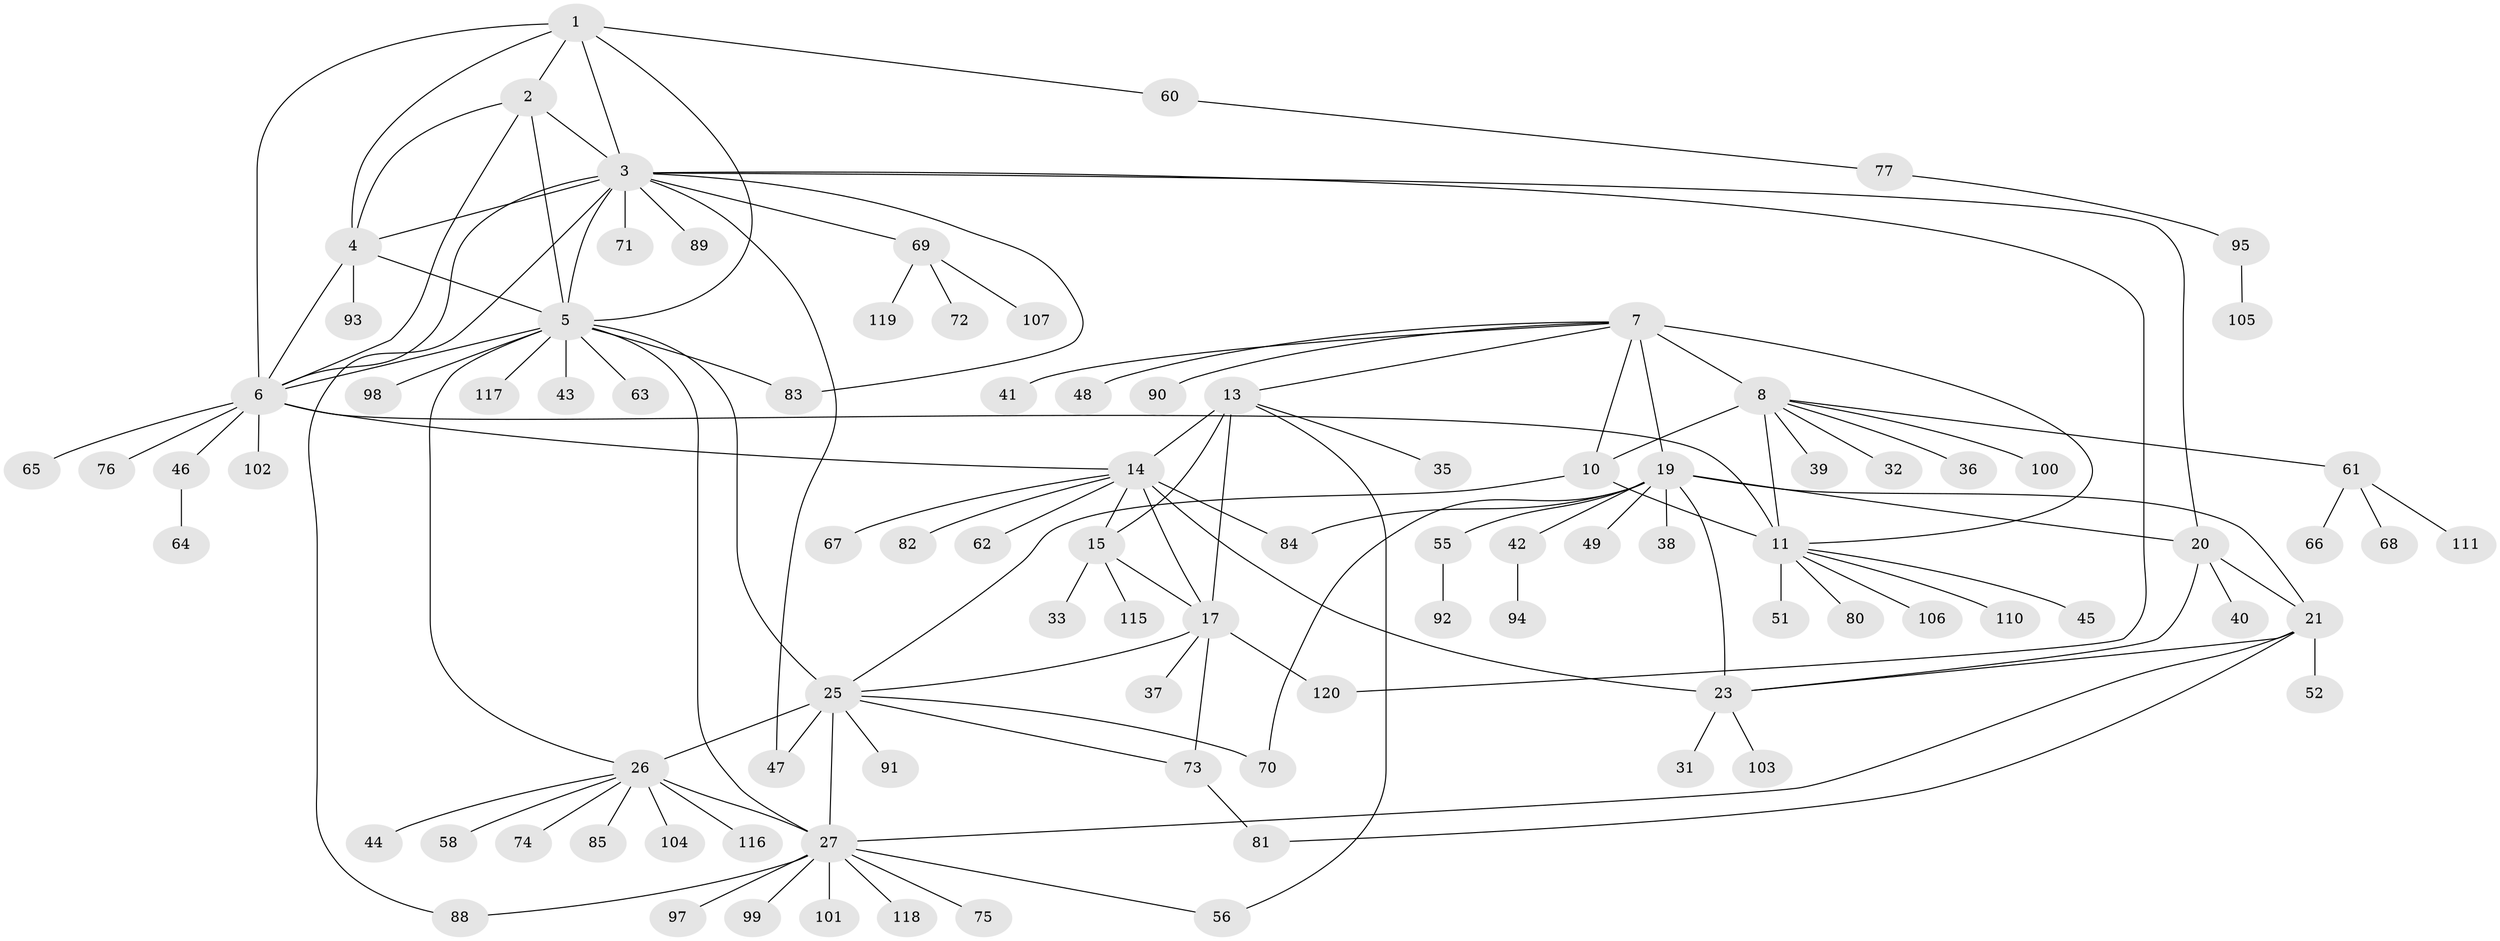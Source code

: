 // Generated by graph-tools (version 1.1) at 2025/52/02/27/25 19:52:21]
// undirected, 95 vertices, 131 edges
graph export_dot {
graph [start="1"]
  node [color=gray90,style=filled];
  1 [super="+109"];
  2 [super="+59"];
  3 [super="+87"];
  4;
  5 [super="+28"];
  6 [super="+114"];
  7 [super="+108"];
  8 [super="+9"];
  10 [super="+54"];
  11 [super="+12"];
  13 [super="+16"];
  14 [super="+18"];
  15 [super="+50"];
  17 [super="+34"];
  19 [super="+22"];
  20 [super="+57"];
  21 [super="+53"];
  23 [super="+24"];
  25 [super="+112"];
  26 [super="+29"];
  27 [super="+30"];
  31;
  32 [super="+78"];
  33;
  35;
  36;
  37;
  38;
  39;
  40 [super="+96"];
  41;
  42;
  43;
  44;
  45;
  46;
  47;
  48;
  49;
  51;
  52;
  55;
  56;
  58;
  60;
  61 [super="+86"];
  62;
  63;
  64;
  65;
  66;
  67;
  68;
  69 [super="+79"];
  70;
  71;
  72;
  73;
  74;
  75;
  76;
  77;
  80;
  81;
  82;
  83;
  84;
  85;
  88;
  89;
  90;
  91;
  92;
  93;
  94;
  95;
  97;
  98;
  99;
  100;
  101 [super="+113"];
  102;
  103;
  104;
  105;
  106;
  107;
  110;
  111;
  115;
  116;
  117;
  118;
  119;
  120;
  1 -- 2;
  1 -- 3;
  1 -- 4;
  1 -- 5;
  1 -- 6;
  1 -- 60;
  2 -- 3;
  2 -- 4;
  2 -- 5;
  2 -- 6;
  3 -- 4;
  3 -- 5;
  3 -- 6;
  3 -- 20;
  3 -- 47;
  3 -- 69;
  3 -- 71;
  3 -- 83;
  3 -- 88;
  3 -- 89;
  3 -- 120;
  4 -- 5;
  4 -- 6;
  4 -- 93;
  5 -- 6;
  5 -- 63;
  5 -- 98;
  5 -- 117;
  5 -- 43;
  5 -- 83;
  5 -- 25;
  5 -- 26 [weight=2];
  5 -- 27 [weight=2];
  6 -- 14;
  6 -- 46;
  6 -- 65;
  6 -- 76;
  6 -- 102;
  6 -- 11;
  7 -- 8 [weight=2];
  7 -- 10;
  7 -- 11 [weight=2];
  7 -- 41;
  7 -- 48;
  7 -- 90;
  7 -- 19;
  7 -- 13;
  8 -- 10 [weight=2];
  8 -- 11 [weight=4];
  8 -- 32;
  8 -- 36;
  8 -- 100;
  8 -- 39;
  8 -- 61;
  10 -- 11 [weight=2];
  10 -- 25;
  11 -- 80;
  11 -- 106;
  11 -- 51;
  11 -- 45;
  11 -- 110;
  13 -- 14 [weight=4];
  13 -- 15 [weight=2];
  13 -- 17 [weight=2];
  13 -- 35;
  13 -- 56;
  14 -- 15 [weight=2];
  14 -- 17 [weight=2];
  14 -- 67;
  14 -- 82;
  14 -- 84;
  14 -- 62;
  14 -- 23;
  15 -- 17;
  15 -- 33;
  15 -- 115;
  17 -- 25;
  17 -- 37;
  17 -- 73;
  17 -- 120;
  19 -- 20 [weight=2];
  19 -- 21 [weight=2];
  19 -- 23 [weight=4];
  19 -- 38;
  19 -- 42;
  19 -- 49;
  19 -- 55;
  19 -- 70;
  19 -- 84;
  20 -- 21;
  20 -- 23 [weight=2];
  20 -- 40;
  21 -- 23 [weight=2];
  21 -- 27;
  21 -- 52;
  21 -- 81;
  23 -- 103;
  23 -- 31;
  25 -- 26 [weight=2];
  25 -- 27 [weight=2];
  25 -- 47;
  25 -- 70;
  25 -- 73;
  25 -- 91;
  26 -- 27 [weight=4];
  26 -- 44;
  26 -- 116;
  26 -- 58;
  26 -- 104;
  26 -- 74;
  26 -- 85;
  27 -- 118;
  27 -- 97;
  27 -- 99;
  27 -- 101;
  27 -- 88;
  27 -- 75;
  27 -- 56;
  42 -- 94;
  46 -- 64;
  55 -- 92;
  60 -- 77;
  61 -- 66;
  61 -- 68;
  61 -- 111;
  69 -- 72;
  69 -- 107;
  69 -- 119;
  73 -- 81;
  77 -- 95;
  95 -- 105;
}
